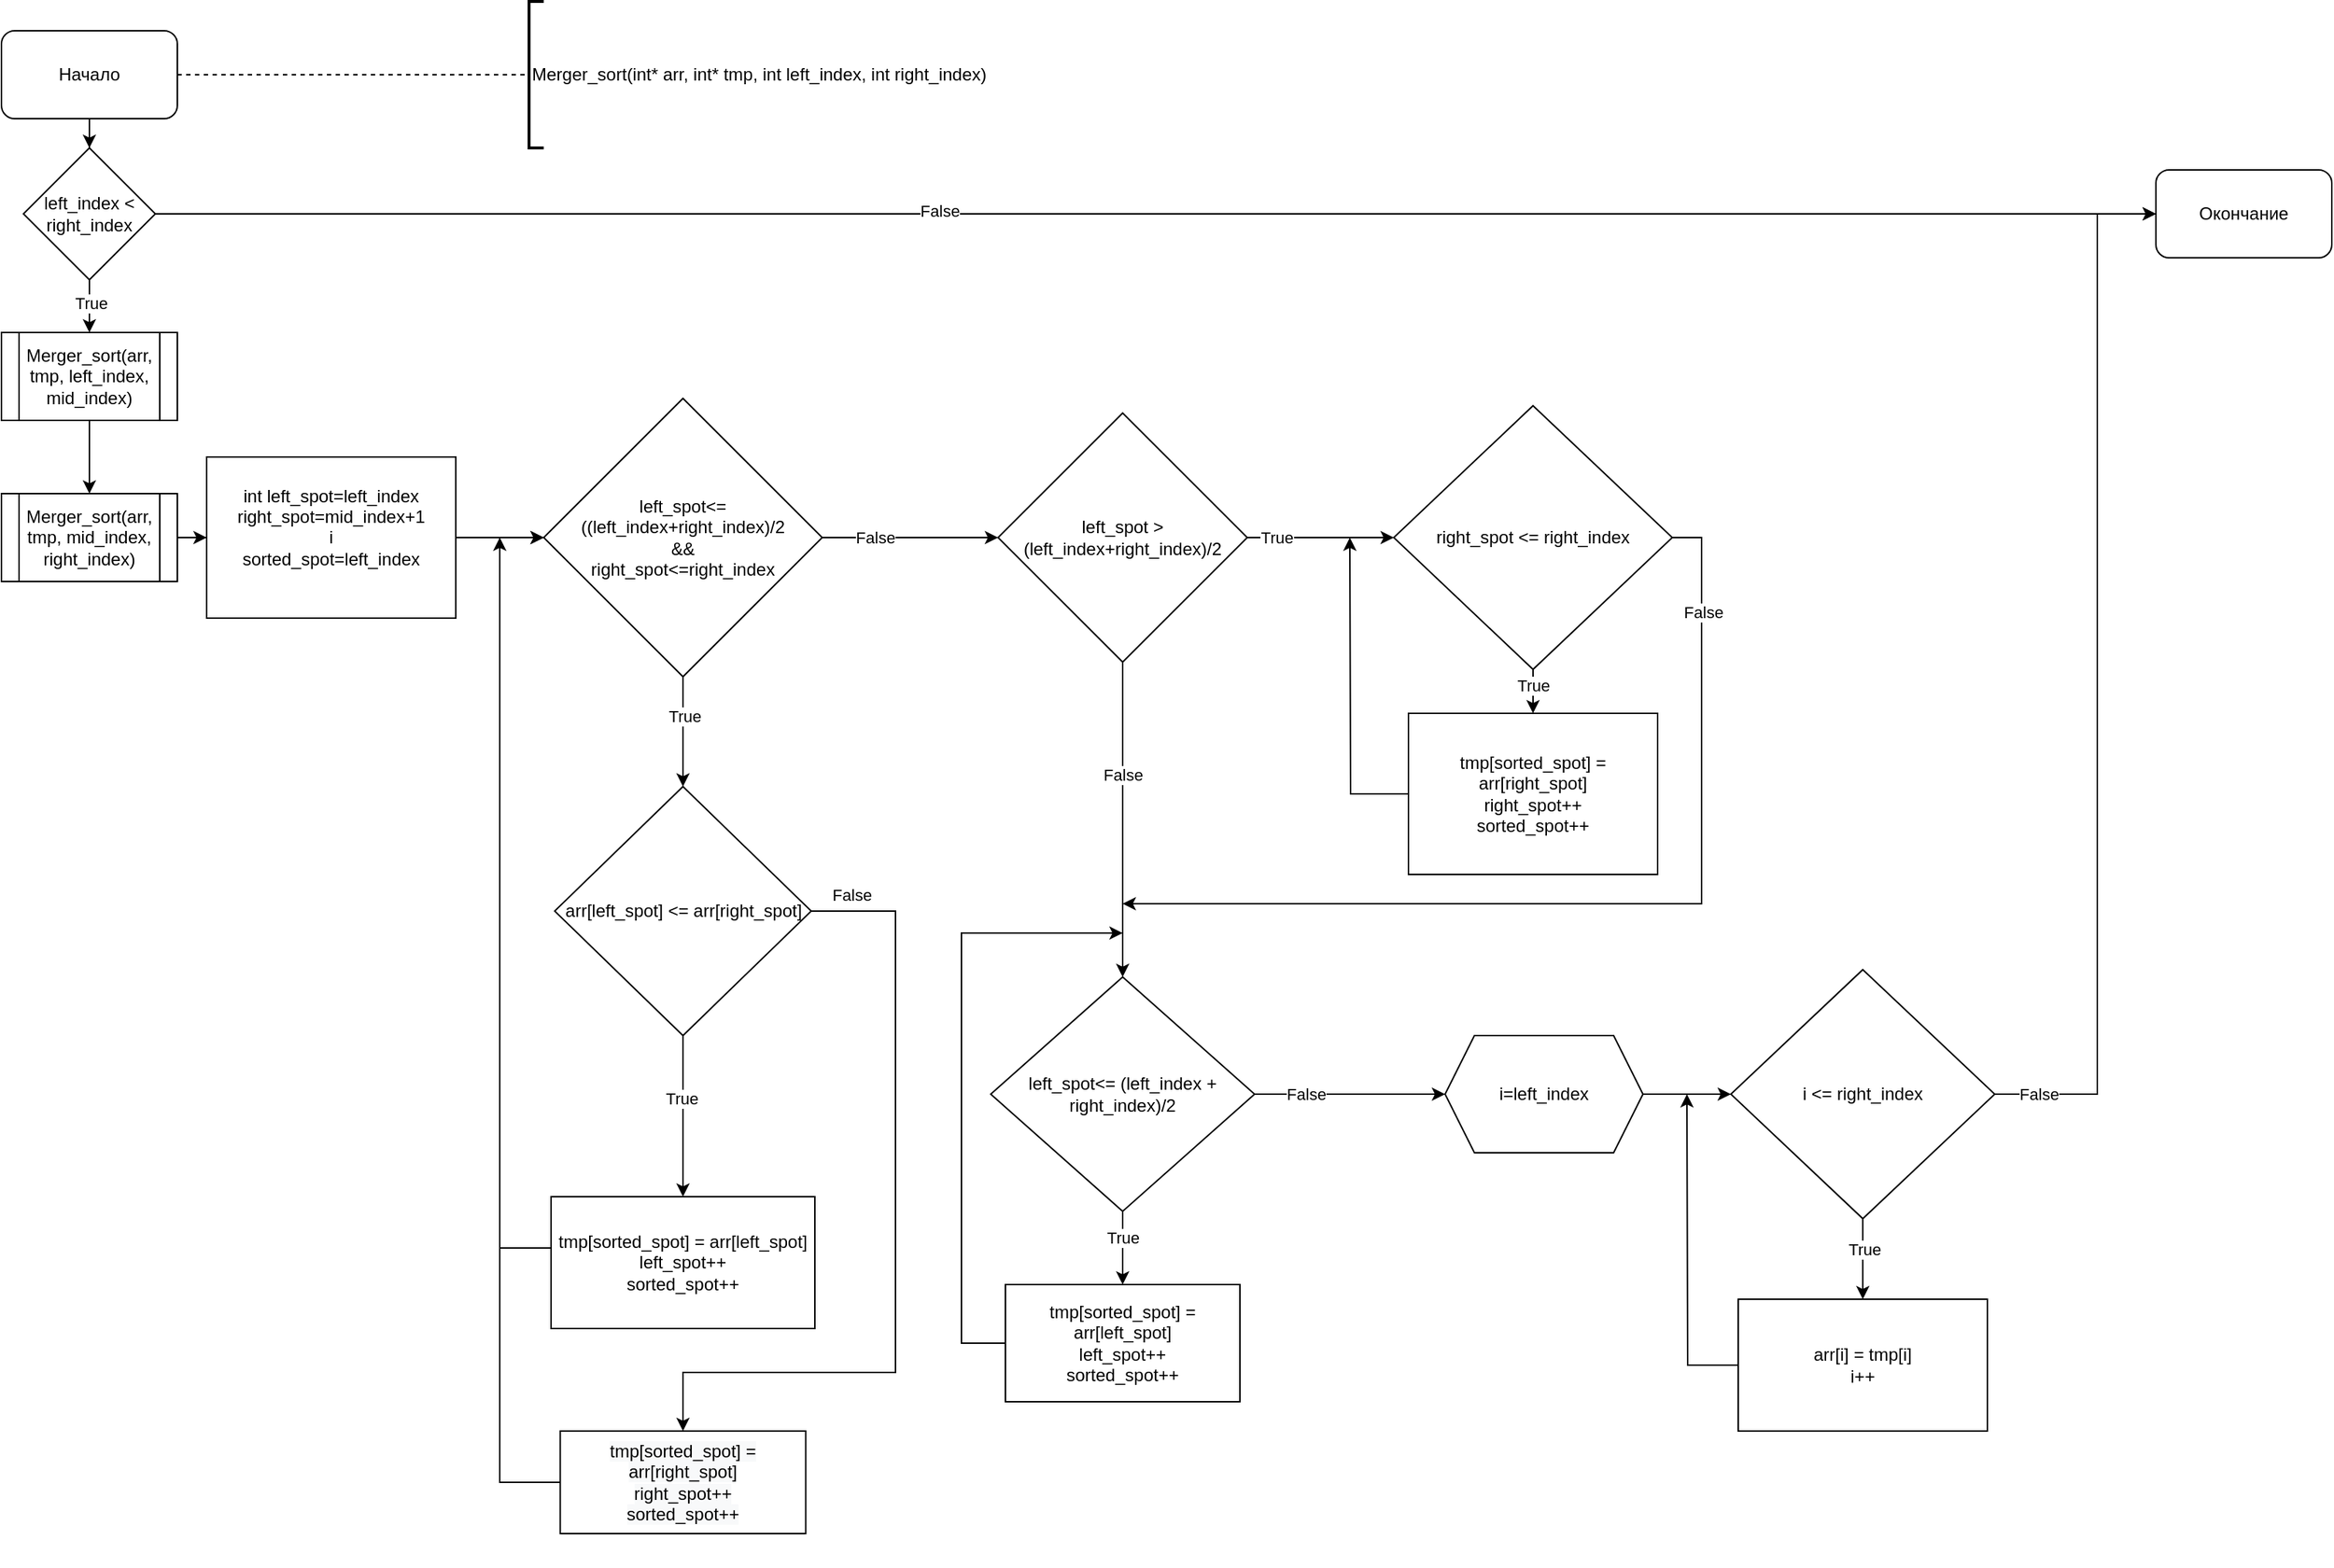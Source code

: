 <mxfile version="15.6.8" type="github">
  <diagram id="jkDw5KnAWA2Iy1HF7PQo" name="Page-1">
    <mxGraphModel dx="1673" dy="1065" grid="1" gridSize="10" guides="1" tooltips="1" connect="1" arrows="1" fold="1" page="1" pageScale="1" pageWidth="850" pageHeight="1100" math="0" shadow="0">
      <root>
        <mxCell id="0" />
        <mxCell id="1" parent="0" />
        <mxCell id="MXh0XPTJ4W-5BztZ-EwL-6" value="" style="edgeStyle=orthogonalEdgeStyle;rounded=0;orthogonalLoop=1;jettySize=auto;html=1;" edge="1" parent="1" source="MXh0XPTJ4W-5BztZ-EwL-1" target="MXh0XPTJ4W-5BztZ-EwL-5">
          <mxGeometry relative="1" as="geometry" />
        </mxCell>
        <mxCell id="MXh0XPTJ4W-5BztZ-EwL-1" value="Начало" style="rounded=1;whiteSpace=wrap;html=1;" vertex="1" parent="1">
          <mxGeometry x="40" y="50" width="120" height="60" as="geometry" />
        </mxCell>
        <mxCell id="MXh0XPTJ4W-5BztZ-EwL-2" value="Merger_sort(int* arr, int* tmp, int left_index, int right_index)" style="strokeWidth=2;html=1;shape=mxgraph.flowchart.annotation_1;align=left;pointerEvents=1;" vertex="1" parent="1">
          <mxGeometry x="400" y="30" width="10" height="100" as="geometry" />
        </mxCell>
        <mxCell id="MXh0XPTJ4W-5BztZ-EwL-4" value="" style="endArrow=none;dashed=1;html=1;rounded=0;exitX=1;exitY=0.5;exitDx=0;exitDy=0;entryX=0;entryY=0.5;entryDx=0;entryDy=0;entryPerimeter=0;" edge="1" parent="1" source="MXh0XPTJ4W-5BztZ-EwL-1" target="MXh0XPTJ4W-5BztZ-EwL-2">
          <mxGeometry width="50" height="50" relative="1" as="geometry">
            <mxPoint x="400" y="320" as="sourcePoint" />
            <mxPoint x="450" y="270" as="targetPoint" />
          </mxGeometry>
        </mxCell>
        <mxCell id="MXh0XPTJ4W-5BztZ-EwL-10" value="" style="edgeStyle=orthogonalEdgeStyle;rounded=0;orthogonalLoop=1;jettySize=auto;html=1;" edge="1" parent="1" source="MXh0XPTJ4W-5BztZ-EwL-5" target="MXh0XPTJ4W-5BztZ-EwL-7">
          <mxGeometry relative="1" as="geometry" />
        </mxCell>
        <mxCell id="MXh0XPTJ4W-5BztZ-EwL-11" value="True" style="edgeLabel;html=1;align=center;verticalAlign=middle;resizable=0;points=[];" vertex="1" connectable="0" parent="MXh0XPTJ4W-5BztZ-EwL-10">
          <mxGeometry x="-0.301" y="1" relative="1" as="geometry">
            <mxPoint as="offset" />
          </mxGeometry>
        </mxCell>
        <mxCell id="MXh0XPTJ4W-5BztZ-EwL-13" value="" style="edgeStyle=orthogonalEdgeStyle;rounded=0;orthogonalLoop=1;jettySize=auto;html=1;" edge="1" parent="1" source="MXh0XPTJ4W-5BztZ-EwL-5" target="MXh0XPTJ4W-5BztZ-EwL-12">
          <mxGeometry relative="1" as="geometry" />
        </mxCell>
        <mxCell id="MXh0XPTJ4W-5BztZ-EwL-14" value="False" style="edgeLabel;html=1;align=center;verticalAlign=middle;resizable=0;points=[];" vertex="1" connectable="0" parent="MXh0XPTJ4W-5BztZ-EwL-13">
          <mxGeometry x="-0.216" y="2" relative="1" as="geometry">
            <mxPoint as="offset" />
          </mxGeometry>
        </mxCell>
        <mxCell id="MXh0XPTJ4W-5BztZ-EwL-5" value="left_index &amp;lt; right_index" style="rhombus;whiteSpace=wrap;html=1;" vertex="1" parent="1">
          <mxGeometry x="55" y="130" width="90" height="90" as="geometry" />
        </mxCell>
        <mxCell id="MXh0XPTJ4W-5BztZ-EwL-9" value="" style="edgeStyle=orthogonalEdgeStyle;rounded=0;orthogonalLoop=1;jettySize=auto;html=1;" edge="1" parent="1" source="MXh0XPTJ4W-5BztZ-EwL-7" target="MXh0XPTJ4W-5BztZ-EwL-8">
          <mxGeometry relative="1" as="geometry" />
        </mxCell>
        <mxCell id="MXh0XPTJ4W-5BztZ-EwL-7" value="Merger_sort(arr, tmp, left_index, mid_index)" style="shape=process;whiteSpace=wrap;html=1;backgroundOutline=1;" vertex="1" parent="1">
          <mxGeometry x="40" y="256" width="120" height="60" as="geometry" />
        </mxCell>
        <mxCell id="MXh0XPTJ4W-5BztZ-EwL-18" value="" style="edgeStyle=orthogonalEdgeStyle;rounded=0;orthogonalLoop=1;jettySize=auto;html=1;entryX=0;entryY=0.5;entryDx=0;entryDy=0;" edge="1" parent="1" source="MXh0XPTJ4W-5BztZ-EwL-8" target="MXh0XPTJ4W-5BztZ-EwL-41">
          <mxGeometry relative="1" as="geometry">
            <mxPoint x="220" y="396" as="targetPoint" />
          </mxGeometry>
        </mxCell>
        <mxCell id="MXh0XPTJ4W-5BztZ-EwL-8" value="Merger_sort(arr, tmp, mid_index, right_index)" style="shape=process;whiteSpace=wrap;html=1;backgroundOutline=1;" vertex="1" parent="1">
          <mxGeometry x="40" y="366" width="120" height="60" as="geometry" />
        </mxCell>
        <mxCell id="MXh0XPTJ4W-5BztZ-EwL-12" value="Окончание" style="rounded=1;whiteSpace=wrap;html=1;" vertex="1" parent="1">
          <mxGeometry x="1510" y="145" width="120" height="60" as="geometry" />
        </mxCell>
        <mxCell id="MXh0XPTJ4W-5BztZ-EwL-20" value="" style="edgeStyle=orthogonalEdgeStyle;rounded=0;orthogonalLoop=1;jettySize=auto;html=1;exitX=1;exitY=0.5;exitDx=0;exitDy=0;" edge="1" parent="1" source="MXh0XPTJ4W-5BztZ-EwL-41" target="MXh0XPTJ4W-5BztZ-EwL-19">
          <mxGeometry relative="1" as="geometry">
            <mxPoint x="360" y="396" as="sourcePoint" />
          </mxGeometry>
        </mxCell>
        <mxCell id="MXh0XPTJ4W-5BztZ-EwL-26" value="" style="edgeStyle=orthogonalEdgeStyle;rounded=0;orthogonalLoop=1;jettySize=auto;html=1;" edge="1" parent="1" source="MXh0XPTJ4W-5BztZ-EwL-19" target="MXh0XPTJ4W-5BztZ-EwL-21">
          <mxGeometry relative="1" as="geometry" />
        </mxCell>
        <mxCell id="MXh0XPTJ4W-5BztZ-EwL-28" value="True" style="edgeLabel;html=1;align=center;verticalAlign=middle;resizable=0;points=[];" vertex="1" connectable="0" parent="MXh0XPTJ4W-5BztZ-EwL-26">
          <mxGeometry x="-0.276" y="1" relative="1" as="geometry">
            <mxPoint as="offset" />
          </mxGeometry>
        </mxCell>
        <mxCell id="MXh0XPTJ4W-5BztZ-EwL-30" style="edgeStyle=orthogonalEdgeStyle;rounded=0;orthogonalLoop=1;jettySize=auto;html=1;exitX=1;exitY=0.5;exitDx=0;exitDy=0;entryX=0.5;entryY=0;entryDx=0;entryDy=0;" edge="1" parent="1" source="MXh0XPTJ4W-5BztZ-EwL-21" target="MXh0XPTJ4W-5BztZ-EwL-42">
          <mxGeometry relative="1" as="geometry">
            <mxPoint x="670" y="1416" as="targetPoint" />
            <Array as="points">
              <mxPoint x="650" y="651" />
              <mxPoint x="650" y="966" />
              <mxPoint x="505" y="966" />
            </Array>
          </mxGeometry>
        </mxCell>
        <mxCell id="MXh0XPTJ4W-5BztZ-EwL-31" value="False" style="edgeLabel;html=1;align=center;verticalAlign=middle;resizable=0;points=[];" vertex="1" connectable="0" parent="MXh0XPTJ4W-5BztZ-EwL-30">
          <mxGeometry x="-0.264" relative="1" as="geometry">
            <mxPoint x="-30" y="-159" as="offset" />
          </mxGeometry>
        </mxCell>
        <mxCell id="MXh0XPTJ4W-5BztZ-EwL-34" style="edgeStyle=orthogonalEdgeStyle;rounded=0;orthogonalLoop=1;jettySize=auto;html=1;exitX=1;exitY=0.5;exitDx=0;exitDy=0;" edge="1" parent="1" source="MXh0XPTJ4W-5BztZ-EwL-19" target="MXh0XPTJ4W-5BztZ-EwL-33">
          <mxGeometry relative="1" as="geometry" />
        </mxCell>
        <mxCell id="MXh0XPTJ4W-5BztZ-EwL-35" value="False" style="edgeLabel;html=1;align=center;verticalAlign=middle;resizable=0;points=[];" vertex="1" connectable="0" parent="MXh0XPTJ4W-5BztZ-EwL-34">
          <mxGeometry x="-0.397" relative="1" as="geometry">
            <mxPoint as="offset" />
          </mxGeometry>
        </mxCell>
        <mxCell id="MXh0XPTJ4W-5BztZ-EwL-19" value="left_spot&amp;lt;=((left_index+right_index)/2&lt;br&gt;&amp;amp;&amp;amp;&lt;br&gt;right_spot&amp;lt;=right_index" style="rhombus;whiteSpace=wrap;html=1;" vertex="1" parent="1">
          <mxGeometry x="410" y="301" width="190" height="190" as="geometry" />
        </mxCell>
        <mxCell id="MXh0XPTJ4W-5BztZ-EwL-25" value="" style="edgeStyle=orthogonalEdgeStyle;rounded=0;orthogonalLoop=1;jettySize=auto;html=1;entryX=0.5;entryY=0;entryDx=0;entryDy=0;" edge="1" parent="1" source="MXh0XPTJ4W-5BztZ-EwL-21" target="MXh0XPTJ4W-5BztZ-EwL-44">
          <mxGeometry relative="1" as="geometry">
            <mxPoint x="505" y="1056" as="targetPoint" />
            <Array as="points" />
          </mxGeometry>
        </mxCell>
        <mxCell id="MXh0XPTJ4W-5BztZ-EwL-32" value="True" style="edgeLabel;html=1;align=center;verticalAlign=middle;resizable=0;points=[];" vertex="1" connectable="0" parent="MXh0XPTJ4W-5BztZ-EwL-25">
          <mxGeometry x="-0.229" y="-1" relative="1" as="geometry">
            <mxPoint as="offset" />
          </mxGeometry>
        </mxCell>
        <mxCell id="MXh0XPTJ4W-5BztZ-EwL-21" value="arr[left_spot] &amp;lt;= arr[right_spot]" style="rhombus;whiteSpace=wrap;html=1;" vertex="1" parent="1">
          <mxGeometry x="417.5" y="566" width="175" height="170" as="geometry" />
        </mxCell>
        <mxCell id="MXh0XPTJ4W-5BztZ-EwL-37" value="" style="edgeStyle=orthogonalEdgeStyle;rounded=0;orthogonalLoop=1;jettySize=auto;html=1;" edge="1" parent="1" source="MXh0XPTJ4W-5BztZ-EwL-33" target="MXh0XPTJ4W-5BztZ-EwL-36">
          <mxGeometry relative="1" as="geometry" />
        </mxCell>
        <mxCell id="MXh0XPTJ4W-5BztZ-EwL-38" value="True" style="edgeLabel;html=1;align=center;verticalAlign=middle;resizable=0;points=[];" vertex="1" connectable="0" parent="MXh0XPTJ4W-5BztZ-EwL-37">
          <mxGeometry x="-0.236" y="-1" relative="1" as="geometry">
            <mxPoint x="-18" y="-1" as="offset" />
          </mxGeometry>
        </mxCell>
        <mxCell id="MXh0XPTJ4W-5BztZ-EwL-52" value="" style="edgeStyle=orthogonalEdgeStyle;rounded=0;orthogonalLoop=1;jettySize=auto;html=1;" edge="1" parent="1" source="MXh0XPTJ4W-5BztZ-EwL-33" target="MXh0XPTJ4W-5BztZ-EwL-51">
          <mxGeometry relative="1" as="geometry" />
        </mxCell>
        <mxCell id="MXh0XPTJ4W-5BztZ-EwL-53" value="False" style="edgeLabel;html=1;align=center;verticalAlign=middle;resizable=0;points=[];" vertex="1" connectable="0" parent="MXh0XPTJ4W-5BztZ-EwL-52">
          <mxGeometry x="-0.289" relative="1" as="geometry">
            <mxPoint as="offset" />
          </mxGeometry>
        </mxCell>
        <mxCell id="MXh0XPTJ4W-5BztZ-EwL-33" value="left_spot &amp;gt; (left_index+right_index)/2" style="rhombus;whiteSpace=wrap;html=1;" vertex="1" parent="1">
          <mxGeometry x="720" y="311" width="170" height="170" as="geometry" />
        </mxCell>
        <mxCell id="MXh0XPTJ4W-5BztZ-EwL-48" style="edgeStyle=orthogonalEdgeStyle;rounded=0;orthogonalLoop=1;jettySize=auto;html=1;entryX=0.5;entryY=0;entryDx=0;entryDy=0;" edge="1" parent="1" source="MXh0XPTJ4W-5BztZ-EwL-36" target="MXh0XPTJ4W-5BztZ-EwL-40">
          <mxGeometry relative="1" as="geometry" />
        </mxCell>
        <mxCell id="MXh0XPTJ4W-5BztZ-EwL-50" value="True" style="edgeLabel;html=1;align=center;verticalAlign=middle;resizable=0;points=[];" vertex="1" connectable="0" parent="MXh0XPTJ4W-5BztZ-EwL-48">
          <mxGeometry x="-0.255" y="-1" relative="1" as="geometry">
            <mxPoint x="1" y="-8" as="offset" />
          </mxGeometry>
        </mxCell>
        <mxCell id="MXh0XPTJ4W-5BztZ-EwL-54" style="edgeStyle=orthogonalEdgeStyle;rounded=0;orthogonalLoop=1;jettySize=auto;html=1;exitX=1;exitY=0.5;exitDx=0;exitDy=0;" edge="1" parent="1" source="MXh0XPTJ4W-5BztZ-EwL-36">
          <mxGeometry relative="1" as="geometry">
            <mxPoint x="805" y="646" as="targetPoint" />
            <Array as="points">
              <mxPoint x="1200" y="396" />
              <mxPoint x="1200" y="646" />
              <mxPoint x="820" y="646" />
            </Array>
          </mxGeometry>
        </mxCell>
        <mxCell id="MXh0XPTJ4W-5BztZ-EwL-55" value="False" style="edgeLabel;html=1;align=center;verticalAlign=middle;resizable=0;points=[];" vertex="1" connectable="0" parent="MXh0XPTJ4W-5BztZ-EwL-54">
          <mxGeometry x="-0.787" y="1" relative="1" as="geometry">
            <mxPoint as="offset" />
          </mxGeometry>
        </mxCell>
        <mxCell id="MXh0XPTJ4W-5BztZ-EwL-36" value="right_spot &amp;lt;= right_index" style="rhombus;whiteSpace=wrap;html=1;" vertex="1" parent="1">
          <mxGeometry x="990" y="306" width="190" height="180" as="geometry" />
        </mxCell>
        <mxCell id="MXh0XPTJ4W-5BztZ-EwL-49" style="edgeStyle=orthogonalEdgeStyle;rounded=0;orthogonalLoop=1;jettySize=auto;html=1;exitX=0;exitY=0.5;exitDx=0;exitDy=0;" edge="1" parent="1" source="MXh0XPTJ4W-5BztZ-EwL-40">
          <mxGeometry relative="1" as="geometry">
            <mxPoint x="960" y="396" as="targetPoint" />
          </mxGeometry>
        </mxCell>
        <mxCell id="MXh0XPTJ4W-5BztZ-EwL-40" value="tmp[sorted_spot] = arr[right_spot]&lt;br&gt;right_spot++&lt;br&gt;sorted_spot++" style="rounded=0;whiteSpace=wrap;html=1;" vertex="1" parent="1">
          <mxGeometry x="1000" y="516" width="170" height="110" as="geometry" />
        </mxCell>
        <mxCell id="MXh0XPTJ4W-5BztZ-EwL-41" value="&lt;span&gt;int left_spot=left_index&lt;br&gt;right_spot=mid_index+1&lt;br&gt;i&lt;br&gt;sorted_spot=left_index&lt;br&gt;&lt;br&gt;&lt;/span&gt;" style="rounded=0;whiteSpace=wrap;html=1;" vertex="1" parent="1">
          <mxGeometry x="180" y="341" width="170" height="110" as="geometry" />
        </mxCell>
        <mxCell id="MXh0XPTJ4W-5BztZ-EwL-77" style="edgeStyle=orthogonalEdgeStyle;rounded=0;orthogonalLoop=1;jettySize=auto;html=1;entryX=0;entryY=0.5;entryDx=0;entryDy=0;exitX=0;exitY=0.5;exitDx=0;exitDy=0;" edge="1" parent="1" source="MXh0XPTJ4W-5BztZ-EwL-42" target="MXh0XPTJ4W-5BztZ-EwL-19">
          <mxGeometry relative="1" as="geometry">
            <mxPoint x="390" y="1041" as="sourcePoint" />
            <Array as="points">
              <mxPoint x="380" y="1041" />
              <mxPoint x="380" y="396" />
            </Array>
          </mxGeometry>
        </mxCell>
        <mxCell id="MXh0XPTJ4W-5BztZ-EwL-42" value="&#xa;&#xa;&lt;span style=&quot;color: rgb(0, 0, 0); font-family: helvetica; font-size: 12px; font-style: normal; font-weight: 400; letter-spacing: normal; text-align: center; text-indent: 0px; text-transform: none; word-spacing: 0px; background-color: rgb(248, 249, 250); display: inline; float: none;&quot;&gt;tmp[sorted_spot] = arr[right_spot]&lt;/span&gt;&lt;br style=&quot;color: rgb(0, 0, 0); font-family: helvetica; font-size: 12px; font-style: normal; font-weight: 400; letter-spacing: normal; text-align: center; text-indent: 0px; text-transform: none; word-spacing: 0px; background-color: rgb(248, 249, 250);&quot;&gt;&lt;span style=&quot;color: rgb(0, 0, 0); font-family: helvetica; font-size: 12px; font-style: normal; font-weight: 400; letter-spacing: normal; text-align: center; text-indent: 0px; text-transform: none; word-spacing: 0px; background-color: rgb(248, 249, 250); display: inline; float: none;&quot;&gt;right_spot++&lt;/span&gt;&lt;br style=&quot;color: rgb(0, 0, 0); font-family: helvetica; font-size: 12px; font-style: normal; font-weight: 400; letter-spacing: normal; text-align: center; text-indent: 0px; text-transform: none; word-spacing: 0px; background-color: rgb(248, 249, 250);&quot;&gt;&lt;span style=&quot;color: rgb(0, 0, 0); font-family: helvetica; font-size: 12px; font-style: normal; font-weight: 400; letter-spacing: normal; text-align: center; text-indent: 0px; text-transform: none; word-spacing: 0px; background-color: rgb(248, 249, 250); display: inline; float: none;&quot;&gt;sorted_spot++&lt;/span&gt;&#xa;&#xa;" style="rounded=0;whiteSpace=wrap;html=1;" vertex="1" parent="1">
          <mxGeometry x="421.25" y="1006" width="167.5" height="70" as="geometry" />
        </mxCell>
        <mxCell id="MXh0XPTJ4W-5BztZ-EwL-74" style="edgeStyle=orthogonalEdgeStyle;rounded=0;orthogonalLoop=1;jettySize=auto;html=1;" edge="1" parent="1" source="MXh0XPTJ4W-5BztZ-EwL-44">
          <mxGeometry relative="1" as="geometry">
            <mxPoint x="380" y="396" as="targetPoint" />
            <Array as="points">
              <mxPoint x="380" y="881" />
              <mxPoint x="380" y="396" />
            </Array>
          </mxGeometry>
        </mxCell>
        <mxCell id="MXh0XPTJ4W-5BztZ-EwL-44" value="&lt;span&gt;tmp[sorted_spot] = arr[left_spot]&lt;/span&gt;&lt;br&gt;&lt;span&gt;left_spot++&lt;/span&gt;&lt;br&gt;&lt;span&gt;sorted_spot++&lt;/span&gt;" style="rounded=0;whiteSpace=wrap;html=1;" vertex="1" parent="1">
          <mxGeometry x="415" y="846" width="180" height="90" as="geometry" />
        </mxCell>
        <mxCell id="MXh0XPTJ4W-5BztZ-EwL-57" value="" style="edgeStyle=orthogonalEdgeStyle;rounded=0;orthogonalLoop=1;jettySize=auto;html=1;" edge="1" parent="1" source="MXh0XPTJ4W-5BztZ-EwL-51" target="MXh0XPTJ4W-5BztZ-EwL-56">
          <mxGeometry relative="1" as="geometry" />
        </mxCell>
        <mxCell id="MXh0XPTJ4W-5BztZ-EwL-58" value="True" style="edgeLabel;html=1;align=center;verticalAlign=middle;resizable=0;points=[];" vertex="1" connectable="0" parent="MXh0XPTJ4W-5BztZ-EwL-57">
          <mxGeometry x="-0.288" relative="1" as="geometry">
            <mxPoint as="offset" />
          </mxGeometry>
        </mxCell>
        <mxCell id="MXh0XPTJ4W-5BztZ-EwL-62" value="" style="edgeStyle=orthogonalEdgeStyle;rounded=0;orthogonalLoop=1;jettySize=auto;html=1;" edge="1" parent="1" source="MXh0XPTJ4W-5BztZ-EwL-51" target="MXh0XPTJ4W-5BztZ-EwL-64">
          <mxGeometry relative="1" as="geometry">
            <mxPoint x="1050" y="786" as="targetPoint" />
            <Array as="points" />
          </mxGeometry>
        </mxCell>
        <mxCell id="MXh0XPTJ4W-5BztZ-EwL-63" value="False" style="edgeLabel;html=1;align=center;verticalAlign=middle;resizable=0;points=[];" vertex="1" connectable="0" parent="MXh0XPTJ4W-5BztZ-EwL-62">
          <mxGeometry x="-0.722" relative="1" as="geometry">
            <mxPoint x="17" as="offset" />
          </mxGeometry>
        </mxCell>
        <mxCell id="MXh0XPTJ4W-5BztZ-EwL-51" value="left_spot&amp;lt;= (left_index + right_index)/2" style="rhombus;whiteSpace=wrap;html=1;" vertex="1" parent="1">
          <mxGeometry x="715" y="696" width="180" height="160" as="geometry" />
        </mxCell>
        <mxCell id="MXh0XPTJ4W-5BztZ-EwL-60" style="edgeStyle=orthogonalEdgeStyle;rounded=0;orthogonalLoop=1;jettySize=auto;html=1;" edge="1" parent="1" source="MXh0XPTJ4W-5BztZ-EwL-56">
          <mxGeometry relative="1" as="geometry">
            <mxPoint x="805" y="666" as="targetPoint" />
            <Array as="points">
              <mxPoint x="695" y="946" />
              <mxPoint x="695" y="666" />
            </Array>
          </mxGeometry>
        </mxCell>
        <mxCell id="MXh0XPTJ4W-5BztZ-EwL-56" value="tmp[sorted_spot] = arr[left_spot]&lt;br&gt;left_spot++&lt;br&gt;sorted_spot++" style="rounded=0;whiteSpace=wrap;html=1;" vertex="1" parent="1">
          <mxGeometry x="725" y="906" width="160" height="80" as="geometry" />
        </mxCell>
        <mxCell id="MXh0XPTJ4W-5BztZ-EwL-66" style="edgeStyle=orthogonalEdgeStyle;rounded=0;orthogonalLoop=1;jettySize=auto;html=1;" edge="1" parent="1" source="MXh0XPTJ4W-5BztZ-EwL-64" target="MXh0XPTJ4W-5BztZ-EwL-65">
          <mxGeometry relative="1" as="geometry" />
        </mxCell>
        <mxCell id="MXh0XPTJ4W-5BztZ-EwL-64" value="i=left_index" style="shape=hexagon;perimeter=hexagonPerimeter2;whiteSpace=wrap;html=1;fixedSize=1;" vertex="1" parent="1">
          <mxGeometry x="1025" y="736" width="135" height="80" as="geometry" />
        </mxCell>
        <mxCell id="MXh0XPTJ4W-5BztZ-EwL-68" style="edgeStyle=orthogonalEdgeStyle;rounded=0;orthogonalLoop=1;jettySize=auto;html=1;entryX=0.5;entryY=0;entryDx=0;entryDy=0;" edge="1" parent="1" source="MXh0XPTJ4W-5BztZ-EwL-65" target="MXh0XPTJ4W-5BztZ-EwL-67">
          <mxGeometry relative="1" as="geometry" />
        </mxCell>
        <mxCell id="MXh0XPTJ4W-5BztZ-EwL-69" value="True" style="edgeLabel;html=1;align=center;verticalAlign=middle;resizable=0;points=[];" vertex="1" connectable="0" parent="MXh0XPTJ4W-5BztZ-EwL-68">
          <mxGeometry x="-0.259" y="1" relative="1" as="geometry">
            <mxPoint as="offset" />
          </mxGeometry>
        </mxCell>
        <mxCell id="MXh0XPTJ4W-5BztZ-EwL-72" style="edgeStyle=orthogonalEdgeStyle;rounded=0;orthogonalLoop=1;jettySize=auto;html=1;entryX=0;entryY=0.5;entryDx=0;entryDy=0;exitX=1;exitY=0.5;exitDx=0;exitDy=0;" edge="1" parent="1" source="MXh0XPTJ4W-5BztZ-EwL-65" target="MXh0XPTJ4W-5BztZ-EwL-12">
          <mxGeometry relative="1" as="geometry">
            <mxPoint x="1510" y="170" as="targetPoint" />
            <Array as="points">
              <mxPoint x="1470" y="776" />
              <mxPoint x="1470" y="175" />
            </Array>
          </mxGeometry>
        </mxCell>
        <mxCell id="MXh0XPTJ4W-5BztZ-EwL-73" value="False" style="edgeLabel;html=1;align=center;verticalAlign=middle;resizable=0;points=[];" vertex="1" connectable="0" parent="MXh0XPTJ4W-5BztZ-EwL-72">
          <mxGeometry x="-0.924" y="-1" relative="1" as="geometry">
            <mxPoint x="3" y="-1" as="offset" />
          </mxGeometry>
        </mxCell>
        <mxCell id="MXh0XPTJ4W-5BztZ-EwL-65" value="i &amp;lt;= right_index" style="rhombus;whiteSpace=wrap;html=1;" vertex="1" parent="1">
          <mxGeometry x="1220" y="691" width="180" height="170" as="geometry" />
        </mxCell>
        <mxCell id="MXh0XPTJ4W-5BztZ-EwL-70" style="edgeStyle=orthogonalEdgeStyle;rounded=0;orthogonalLoop=1;jettySize=auto;html=1;" edge="1" parent="1" source="MXh0XPTJ4W-5BztZ-EwL-67">
          <mxGeometry relative="1" as="geometry">
            <mxPoint x="1190" y="776" as="targetPoint" />
          </mxGeometry>
        </mxCell>
        <mxCell id="MXh0XPTJ4W-5BztZ-EwL-67" value="arr[i] = tmp[i]&lt;br&gt;i++" style="rounded=0;whiteSpace=wrap;html=1;" vertex="1" parent="1">
          <mxGeometry x="1225" y="916" width="170" height="90" as="geometry" />
        </mxCell>
      </root>
    </mxGraphModel>
  </diagram>
</mxfile>
